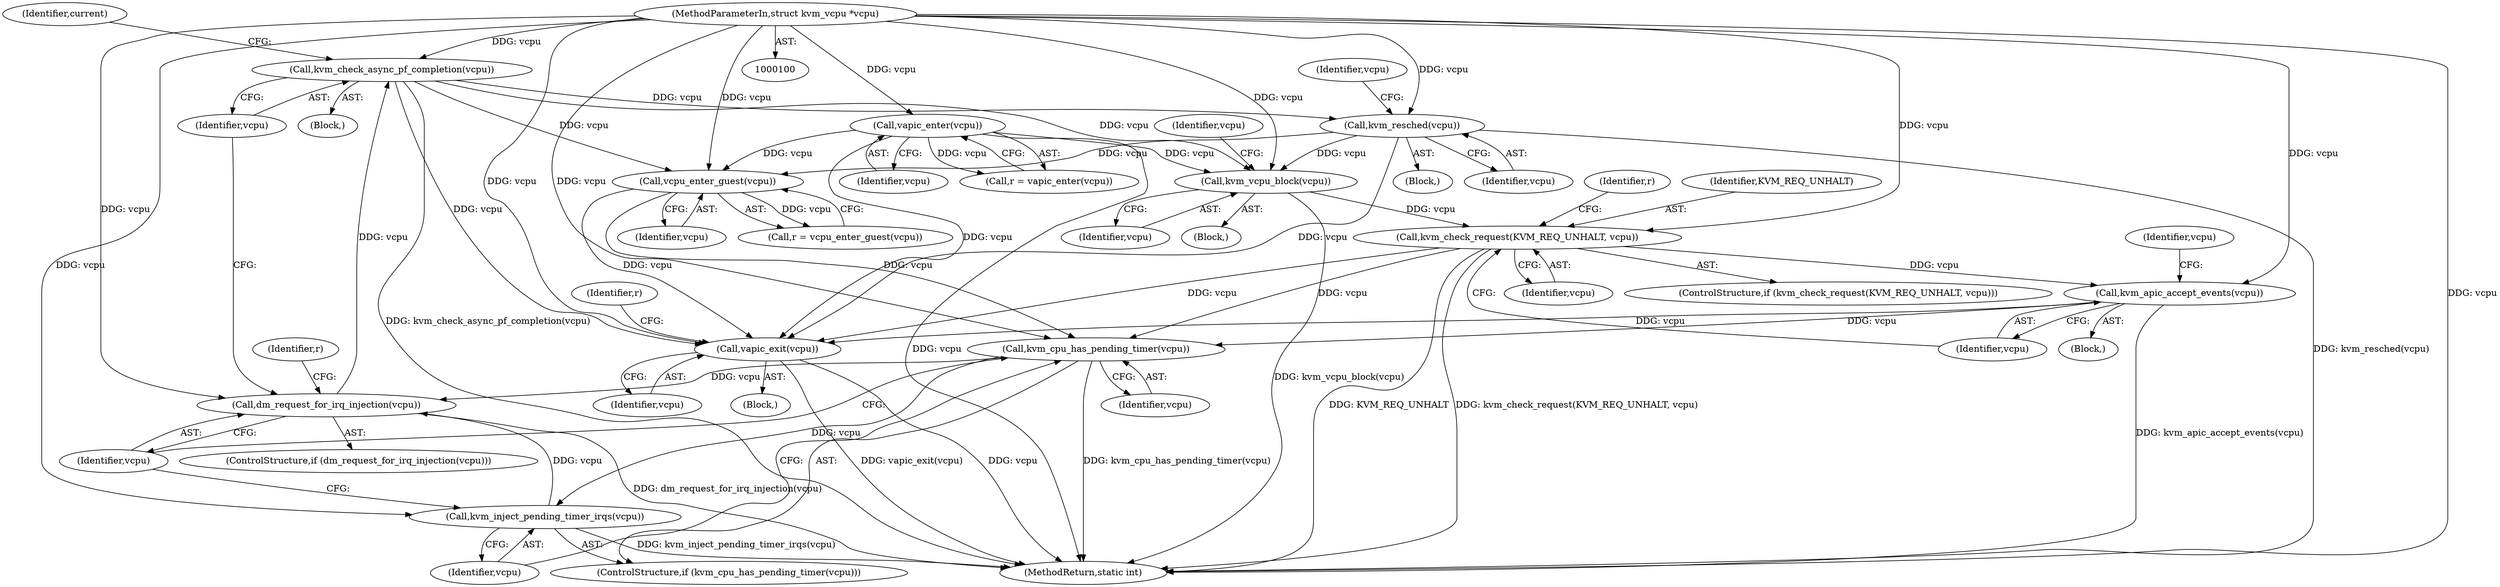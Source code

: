digraph "1_linux_fda4e2e85589191b123d31cdc21fd33ee70f50fd_2@del" {
"1000326" [label="(Call,vapic_exit(vcpu))"];
"1000163" [label="(Call,vcpu_enter_guest(vcpu))"];
"1000273" [label="(Call,kvm_check_async_pf_completion(vcpu))"];
"1000253" [label="(Call,dm_request_for_irq_injection(vcpu))"];
"1000250" [label="(Call,kvm_inject_pending_timer_irqs(vcpu))"];
"1000248" [label="(Call,kvm_cpu_has_pending_timer(vcpu))"];
"1000187" [label="(Call,kvm_check_request(KVM_REQ_UNHALT, vcpu))"];
"1000175" [label="(Call,kvm_vcpu_block(vcpu))"];
"1000121" [label="(Call,vapic_enter(vcpu))"];
"1000101" [label="(MethodParameterIn,struct kvm_vcpu *vcpu)"];
"1000307" [label="(Call,kvm_resched(vcpu))"];
"1000191" [label="(Call,kvm_apic_accept_events(vcpu))"];
"1000187" [label="(Call,kvm_check_request(KVM_REQ_UNHALT, vcpu))"];
"1000163" [label="(Call,vcpu_enter_guest(vcpu))"];
"1000248" [label="(Call,kvm_cpu_has_pending_timer(vcpu))"];
"1000253" [label="(Call,dm_request_for_irq_injection(vcpu))"];
"1000122" [label="(Identifier,vcpu)"];
"1000143" [label="(Block,)"];
"1000102" [label="(Block,)"];
"1000121" [label="(Call,vapic_enter(vcpu))"];
"1000247" [label="(ControlStructure,if (kvm_cpu_has_pending_timer(vcpu)))"];
"1000238" [label="(Identifier,r)"];
"1000330" [label="(MethodReturn,static int)"];
"1000298" [label="(Block,)"];
"1000190" [label="(Block,)"];
"1000254" [label="(Identifier,vcpu)"];
"1000257" [label="(Identifier,r)"];
"1000251" [label="(Identifier,vcpu)"];
"1000192" [label="(Identifier,vcpu)"];
"1000176" [label="(Identifier,vcpu)"];
"1000189" [label="(Identifier,vcpu)"];
"1000196" [label="(Identifier,vcpu)"];
"1000119" [label="(Call,r = vapic_enter(vcpu))"];
"1000327" [label="(Identifier,vcpu)"];
"1000273" [label="(Call,kvm_check_async_pf_completion(vcpu))"];
"1000188" [label="(Identifier,KVM_REQ_UNHALT)"];
"1000252" [label="(ControlStructure,if (dm_request_for_irq_injection(vcpu)))"];
"1000164" [label="(Identifier,vcpu)"];
"1000274" [label="(Identifier,vcpu)"];
"1000249" [label="(Identifier,vcpu)"];
"1000329" [label="(Identifier,r)"];
"1000191" [label="(Call,kvm_apic_accept_events(vcpu))"];
"1000166" [label="(Block,)"];
"1000326" [label="(Call,vapic_exit(vcpu))"];
"1000101" [label="(MethodParameterIn,struct kvm_vcpu *vcpu)"];
"1000179" [label="(Identifier,vcpu)"];
"1000161" [label="(Call,r = vcpu_enter_guest(vcpu))"];
"1000250" [label="(Call,kvm_inject_pending_timer_irqs(vcpu))"];
"1000277" [label="(Identifier,current)"];
"1000308" [label="(Identifier,vcpu)"];
"1000186" [label="(ControlStructure,if (kvm_check_request(KVM_REQ_UNHALT, vcpu)))"];
"1000311" [label="(Identifier,vcpu)"];
"1000175" [label="(Call,kvm_vcpu_block(vcpu))"];
"1000307" [label="(Call,kvm_resched(vcpu))"];
"1000326" -> "1000102"  [label="AST: "];
"1000326" -> "1000327"  [label="CFG: "];
"1000327" -> "1000326"  [label="AST: "];
"1000329" -> "1000326"  [label="CFG: "];
"1000326" -> "1000330"  [label="DDG: vapic_exit(vcpu)"];
"1000326" -> "1000330"  [label="DDG: vcpu"];
"1000163" -> "1000326"  [label="DDG: vcpu"];
"1000187" -> "1000326"  [label="DDG: vcpu"];
"1000273" -> "1000326"  [label="DDG: vcpu"];
"1000121" -> "1000326"  [label="DDG: vcpu"];
"1000307" -> "1000326"  [label="DDG: vcpu"];
"1000191" -> "1000326"  [label="DDG: vcpu"];
"1000101" -> "1000326"  [label="DDG: vcpu"];
"1000163" -> "1000161"  [label="AST: "];
"1000163" -> "1000164"  [label="CFG: "];
"1000164" -> "1000163"  [label="AST: "];
"1000161" -> "1000163"  [label="CFG: "];
"1000163" -> "1000161"  [label="DDG: vcpu"];
"1000273" -> "1000163"  [label="DDG: vcpu"];
"1000121" -> "1000163"  [label="DDG: vcpu"];
"1000307" -> "1000163"  [label="DDG: vcpu"];
"1000101" -> "1000163"  [label="DDG: vcpu"];
"1000163" -> "1000248"  [label="DDG: vcpu"];
"1000273" -> "1000143"  [label="AST: "];
"1000273" -> "1000274"  [label="CFG: "];
"1000274" -> "1000273"  [label="AST: "];
"1000277" -> "1000273"  [label="CFG: "];
"1000273" -> "1000330"  [label="DDG: kvm_check_async_pf_completion(vcpu)"];
"1000273" -> "1000175"  [label="DDG: vcpu"];
"1000253" -> "1000273"  [label="DDG: vcpu"];
"1000101" -> "1000273"  [label="DDG: vcpu"];
"1000273" -> "1000307"  [label="DDG: vcpu"];
"1000253" -> "1000252"  [label="AST: "];
"1000253" -> "1000254"  [label="CFG: "];
"1000254" -> "1000253"  [label="AST: "];
"1000257" -> "1000253"  [label="CFG: "];
"1000274" -> "1000253"  [label="CFG: "];
"1000253" -> "1000330"  [label="DDG: dm_request_for_irq_injection(vcpu)"];
"1000250" -> "1000253"  [label="DDG: vcpu"];
"1000248" -> "1000253"  [label="DDG: vcpu"];
"1000101" -> "1000253"  [label="DDG: vcpu"];
"1000250" -> "1000247"  [label="AST: "];
"1000250" -> "1000251"  [label="CFG: "];
"1000251" -> "1000250"  [label="AST: "];
"1000254" -> "1000250"  [label="CFG: "];
"1000250" -> "1000330"  [label="DDG: kvm_inject_pending_timer_irqs(vcpu)"];
"1000248" -> "1000250"  [label="DDG: vcpu"];
"1000101" -> "1000250"  [label="DDG: vcpu"];
"1000248" -> "1000247"  [label="AST: "];
"1000248" -> "1000249"  [label="CFG: "];
"1000249" -> "1000248"  [label="AST: "];
"1000251" -> "1000248"  [label="CFG: "];
"1000254" -> "1000248"  [label="CFG: "];
"1000248" -> "1000330"  [label="DDG: kvm_cpu_has_pending_timer(vcpu)"];
"1000187" -> "1000248"  [label="DDG: vcpu"];
"1000191" -> "1000248"  [label="DDG: vcpu"];
"1000101" -> "1000248"  [label="DDG: vcpu"];
"1000187" -> "1000186"  [label="AST: "];
"1000187" -> "1000189"  [label="CFG: "];
"1000188" -> "1000187"  [label="AST: "];
"1000189" -> "1000187"  [label="AST: "];
"1000192" -> "1000187"  [label="CFG: "];
"1000238" -> "1000187"  [label="CFG: "];
"1000187" -> "1000330"  [label="DDG: kvm_check_request(KVM_REQ_UNHALT, vcpu)"];
"1000187" -> "1000330"  [label="DDG: KVM_REQ_UNHALT"];
"1000175" -> "1000187"  [label="DDG: vcpu"];
"1000101" -> "1000187"  [label="DDG: vcpu"];
"1000187" -> "1000191"  [label="DDG: vcpu"];
"1000175" -> "1000166"  [label="AST: "];
"1000175" -> "1000176"  [label="CFG: "];
"1000176" -> "1000175"  [label="AST: "];
"1000179" -> "1000175"  [label="CFG: "];
"1000175" -> "1000330"  [label="DDG: kvm_vcpu_block(vcpu)"];
"1000121" -> "1000175"  [label="DDG: vcpu"];
"1000307" -> "1000175"  [label="DDG: vcpu"];
"1000101" -> "1000175"  [label="DDG: vcpu"];
"1000121" -> "1000119"  [label="AST: "];
"1000121" -> "1000122"  [label="CFG: "];
"1000122" -> "1000121"  [label="AST: "];
"1000119" -> "1000121"  [label="CFG: "];
"1000121" -> "1000330"  [label="DDG: vcpu"];
"1000121" -> "1000119"  [label="DDG: vcpu"];
"1000101" -> "1000121"  [label="DDG: vcpu"];
"1000101" -> "1000100"  [label="AST: "];
"1000101" -> "1000330"  [label="DDG: vcpu"];
"1000101" -> "1000191"  [label="DDG: vcpu"];
"1000101" -> "1000307"  [label="DDG: vcpu"];
"1000307" -> "1000298"  [label="AST: "];
"1000307" -> "1000308"  [label="CFG: "];
"1000308" -> "1000307"  [label="AST: "];
"1000311" -> "1000307"  [label="CFG: "];
"1000307" -> "1000330"  [label="DDG: kvm_resched(vcpu)"];
"1000191" -> "1000190"  [label="AST: "];
"1000191" -> "1000192"  [label="CFG: "];
"1000192" -> "1000191"  [label="AST: "];
"1000196" -> "1000191"  [label="CFG: "];
"1000191" -> "1000330"  [label="DDG: kvm_apic_accept_events(vcpu)"];
}
